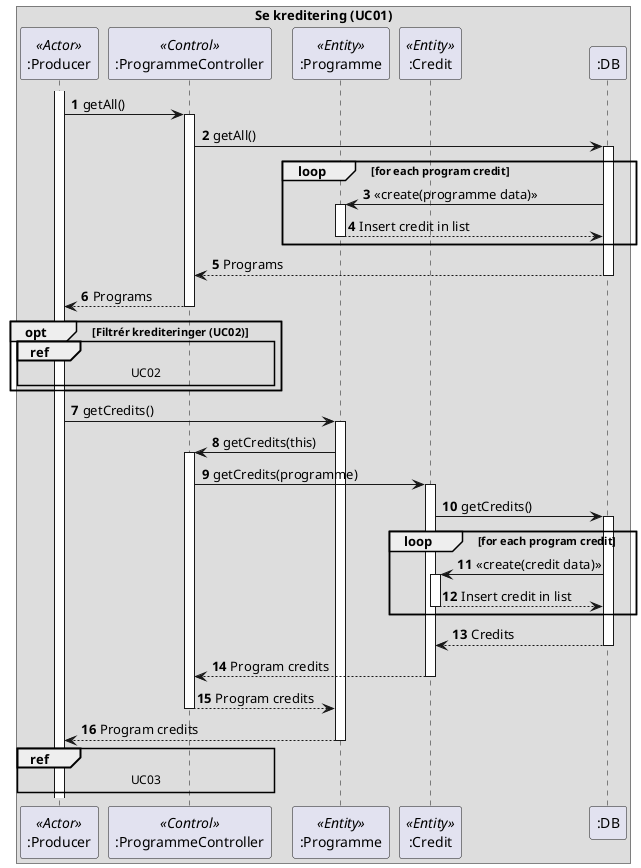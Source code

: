 @startuml
'https://plantuml.com/sequence-diagram

autonumber

box Se kreditering (UC01)
    participant ":Producer" as producer <<Actor>>
    participant ":ProgrammeController" as programController <<Control>>
    participant ":Programme" as program <<Entity>>
    participant ":Credit" as credit <<Entity>>
    participant ":DB" as db
end box

activate producer
producer -> programController : getAll()
activate programController
programController -> db : getAll()
activate db

loop for each program credit
db -> program : <<create(programme data)>>
activate program
db <-- program : Insert credit in list
deactivate program
end

programController <-- db : Programs
deactivate db
producer <-- programController : Programs
deactivate programController

opt Filtrér krediteringer (UC02)
    ref over producer, programController : UC02
end

producer -> program: getCredits()
activate program
program -> programController : getCredits(this)
activate programController
programController -> credit : getCredits(programme)
activate credit

credit -> db : getCredits()
activate db

loop for each program credit
db -> credit : <<create(credit data)>>
activate credit
db <-- credit : Insert credit in list
deactivate credit
end

credit <-- db : Credits
deactivate db

programController <-- credit : Program credits
deactivate credit
program <-- programController : Program credits
deactivate programController
producer <-- program : Program credits

deactivate program
deactivate programController

ref over producer, programController : UC03

@enduml
